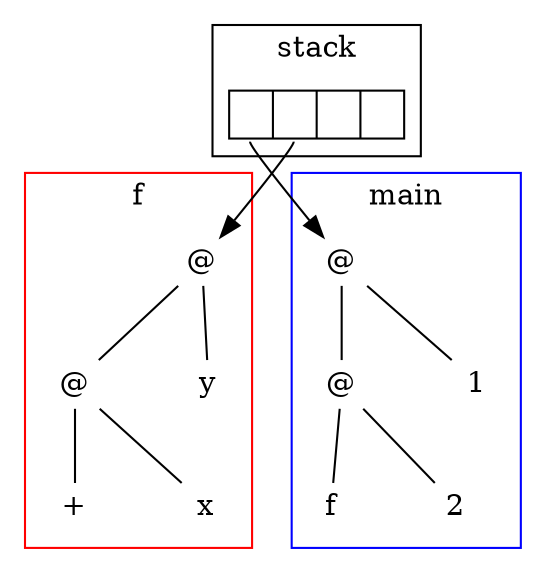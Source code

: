digraph G{
    nodesep = .5;
    fixedsize=true;
    node[width=0.05,height=0.05];
    subgraph cluster_stack{
        stack [shape=record, 
               label = "<f0> | <f1> | <f2> | <f3> ",
               height=.1,
               width=.5];
        label="stack";
    }

    subgraph cluster_f{
        edge [dir=none];
        node [shape=plaintext];
        color=red;
        nap0[label="@"];
        nap1[label="@"];
        plus[label="+"];
        nap0 -> nap1;
        nap0 -> y;
        nap1 -> plus;
        nap1 -> x;
        label="f";
    }

    subgraph cluster_main{
        edge [dir=none];
        node [shape=plaintext];
        color=blue;
        nap2[label="@"];
        nap3[label="@"];
        nap2 -> nap3;
        nap2 -> 1;
        nap3 -> f;
        nap3 -> 2;
        label="main";
    }

    stack:f0 -> nap2;
    stack:f1 -> nap0;
}
